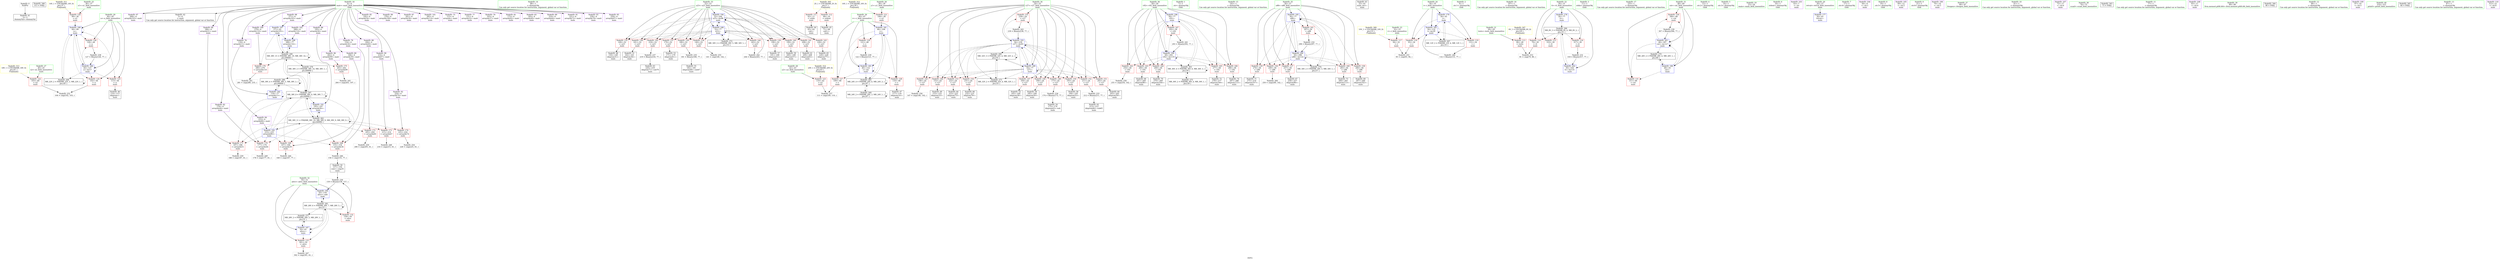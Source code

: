 digraph "SVFG" {
	label="SVFG";

	Node0x558ae27a6800 [shape=record,color=grey,label="{NodeID: 0\nNullPtr}"];
	Node0x558ae27a6800 -> Node0x558ae27ac140[style=solid];
	Node0x558ae2805700 [shape=record,color=black,label="{NodeID: 346\n313 = PHI()\n}"];
	Node0x558ae27d6230 [shape=record,color=blue,label="{NodeID: 180\n44\<--99\nu\<--\nmain\n}"];
	Node0x558ae27d6230 -> Node0x558ae27d34b0[style=dashed];
	Node0x558ae27d6230 -> Node0x558ae27d3580[style=dashed];
	Node0x558ae27d6230 -> Node0x558ae27d3650[style=dashed];
	Node0x558ae27d6230 -> Node0x558ae27d6230[style=dashed];
	Node0x558ae27d6230 -> Node0x558ae27d6570[style=dashed];
	Node0x558ae27d6230 -> Node0x558ae27e7a70[style=dashed];
	Node0x558ae27cd9a0 [shape=record,color=purple,label="{NodeID: 97\n268\<--4\narrayidx103\<--matr\nmain\n}"];
	Node0x558ae27a69a0 [shape=record,color=green,label="{NodeID: 14\n88\<--1\n\<--dummyObj\nCan only get source location for instruction, argument, global var or function.}"];
	Node0x558ae27d0f70 [shape=record,color=blue,label="{NodeID: 194\n52\<--244\nu23\<--inc86\nmain\n}"];
	Node0x558ae27d0f70 -> Node0x558ae27d3cd0[style=dashed];
	Node0x558ae27d0f70 -> Node0x558ae27d3da0[style=dashed];
	Node0x558ae27d0f70 -> Node0x558ae27d3e70[style=dashed];
	Node0x558ae27d0f70 -> Node0x558ae27d3f40[style=dashed];
	Node0x558ae27d0f70 -> Node0x558ae27d4010[style=dashed];
	Node0x558ae27d0f70 -> Node0x558ae27d40e0[style=dashed];
	Node0x558ae27d0f70 -> Node0x558ae27d41b0[style=dashed];
	Node0x558ae27d0f70 -> Node0x558ae27d4280[style=dashed];
	Node0x558ae27d0f70 -> Node0x558ae27d4350[style=dashed];
	Node0x558ae27d0f70 -> Node0x558ae27d4420[style=dashed];
	Node0x558ae27d0f70 -> Node0x558ae27d44f0[style=dashed];
	Node0x558ae27d0f70 -> Node0x558ae27d68b0[style=dashed];
	Node0x558ae27d0f70 -> Node0x558ae27d0f70[style=dashed];
	Node0x558ae27d0f70 -> Node0x558ae27e8e70[style=dashed];
	Node0x558ae27ce500 [shape=record,color=red,label="{NodeID: 111\n62\<--11\n\<--stdin\nmain\n}"];
	Node0x558ae27ce500 -> Node0x558ae27ac410[style=solid];
	Node0x558ae27ab190 [shape=record,color=green,label="{NodeID: 28\n42\<--43\ny2\<--y2_field_insensitive\nmain\n}"];
	Node0x558ae27ab190 -> Node0x558ae27d33e0[style=solid];
	Node0x558ae27d3580 [shape=record,color=red,label="{NodeID: 125\n113\<--44\n\<--u\nmain\n}"];
	Node0x558ae27d3580 -> Node0x558ae27ac5b0[style=solid];
	Node0x558ae27ac240 [shape=record,color=black,label="{NodeID: 42\n5\<--4\n\<--matr\nCan only get source location for instruction, argument, global var or function.}"];
	Node0x558ae27f3770 [shape=record,color=yellow,style=double,label="{NodeID: 305\n2V_1 = ENCHI(MR_2V_0)\npts\{1 \}\nFun[main]}"];
	Node0x558ae27f3770 -> Node0x558ae27ce500[style=dashed];
	Node0x558ae27f3770 -> Node0x558ae27ce5d0[style=dashed];
	Node0x558ae27d40e0 [shape=record,color=red,label="{NodeID: 139\n190\<--52\n\<--u23\nmain\n}"];
	Node0x558ae27d40e0 -> Node0x558ae27cee20[style=solid];
	Node0x558ae27ced50 [shape=record,color=black,label="{NodeID: 56\n185\<--184\nidxprom50\<--\nmain\n}"];
	Node0x558ae27da2d0 [shape=record,color=grey,label="{NodeID: 236\n159 = Binary(158, 157, )\n}"];
	Node0x558ae27da2d0 -> Node0x558ae27d6a50[style=solid];
	Node0x558ae27d4c40 [shape=record,color=red,label="{NodeID: 153\n222\<--54\n\<--v27\nmain\n}"];
	Node0x558ae27d4c40 -> Node0x558ae27cf3d0[style=solid];
	Node0x558ae27cf8b0 [shape=record,color=black,label="{NodeID: 70\n270\<--269\nidxprom104\<--\nmain\n}"];
	Node0x558ae27d2ba0 [shape=record,color=grey,label="{NodeID: 250\n206 = cmp(205, 61, )\n}"];
	Node0x558ae27d57a0 [shape=record,color=red,label="{NodeID: 167\n292\<--58\n\<--v92\nmain\n}"];
	Node0x558ae27d57a0 -> Node0x558ae27d1e20[style=solid];
	Node0x558ae27d0410 [shape=record,color=purple,label="{NodeID: 84\n186\<--4\narrayidx51\<--matr\nmain\n}"];
	Node0x558ae27d0410 -> Node0x558ae27d5ae0[style=solid];
	Node0x558ae27c8ff0 [shape=record,color=green,label="{NodeID: 1\n7\<--1\n.str\<--dummyObj\nGlob }"];
	Node0x558ae27d6300 [shape=record,color=blue,label="{NodeID: 181\n46\<--106\nv\<--\nmain\n}"];
	Node0x558ae27d6300 -> Node0x558ae27d3720[style=dashed];
	Node0x558ae27d6300 -> Node0x558ae27d37f0[style=dashed];
	Node0x558ae27d6300 -> Node0x558ae27d38c0[style=dashed];
	Node0x558ae27d6300 -> Node0x558ae27d64a0[style=dashed];
	Node0x558ae27d6300 -> Node0x558ae27ed370[style=dashed];
	Node0x558ae27cda70 [shape=record,color=purple,label="{NodeID: 98\n271\<--4\narrayidx105\<--matr\nmain\n}"];
	Node0x558ae27cda70 -> Node0x558ae27d11e0[style=solid];
	Node0x558ae27a6a70 [shape=record,color=green,label="{NodeID: 15\n142\<--1\n\<--dummyObj\nCan only get source location for instruction, argument, global var or function.}"];
	Node0x558ae27d1040 [shape=record,color=blue,label="{NodeID: 195\n56\<--77\nu88\<--\nmain\n}"];
	Node0x558ae27d1040 -> Node0x558ae27d4eb0[style=dashed];
	Node0x558ae27d1040 -> Node0x558ae27d4f80[style=dashed];
	Node0x558ae27d1040 -> Node0x558ae27d5050[style=dashed];
	Node0x558ae27d1040 -> Node0x558ae27d5120[style=dashed];
	Node0x558ae27d1040 -> Node0x558ae27d51f0[style=dashed];
	Node0x558ae27d1040 -> Node0x558ae27d52c0[style=dashed];
	Node0x558ae27d1040 -> Node0x558ae27d1040[style=dashed];
	Node0x558ae27d1040 -> Node0x558ae27d1450[style=dashed];
	Node0x558ae27d1040 -> Node0x558ae27e9870[style=dashed];
	Node0x558ae27ce5d0 [shape=record,color=red,label="{NodeID: 112\n68\<--16\n\<--stdout\nmain\n}"];
	Node0x558ae27ce5d0 -> Node0x558ae27ac4e0[style=solid];
	Node0x558ae27ab260 [shape=record,color=green,label="{NodeID: 29\n44\<--45\nu\<--u_field_insensitive\nmain\n}"];
	Node0x558ae27ab260 -> Node0x558ae27d34b0[style=solid];
	Node0x558ae27ab260 -> Node0x558ae27d3580[style=solid];
	Node0x558ae27ab260 -> Node0x558ae27d3650[style=solid];
	Node0x558ae27ab260 -> Node0x558ae27d6230[style=solid];
	Node0x558ae27ab260 -> Node0x558ae27d6570[style=solid];
	Node0x558ae27d3650 [shape=record,color=red,label="{NodeID: 126\n126\<--44\n\<--u\nmain\n}"];
	Node0x558ae27d3650 -> Node0x558ae27da5d0[style=solid];
	Node0x558ae27ac340 [shape=record,color=black,label="{NodeID: 43\n25\<--61\nmain_ret\<--\nmain\n}"];
	Node0x558ae27d41b0 [shape=record,color=red,label="{NodeID: 140\n199\<--52\n\<--u23\nmain\n}"];
	Node0x558ae27d41b0 -> Node0x558ae27cefc0[style=solid];
	Node0x558ae27cee20 [shape=record,color=black,label="{NodeID: 57\n191\<--190\nidxprom53\<--\nmain\n}"];
	Node0x558ae27da450 [shape=record,color=grey,label="{NodeID: 237\n219 = Binary(218, 77, )\n}"];
	Node0x558ae27da450 -> Node0x558ae27cf300[style=solid];
	Node0x558ae27d4d10 [shape=record,color=red,label="{NodeID: 154\n231\<--54\n\<--v27\nmain\n}"];
	Node0x558ae27d4d10 -> Node0x558ae27cf570[style=solid];
	Node0x558ae27cf980 [shape=record,color=black,label="{NodeID: 71\n275\<--274\nidxprom107\<--\nmain\n}"];
	Node0x558ae27d2d20 [shape=record,color=grey,label="{NodeID: 251\n95 = cmp(93, 94, )\n}"];
	Node0x558ae27d5870 [shape=record,color=red,label="{NodeID: 168\n155\<--154\n\<--arrayidx34\nmain\n}"];
	Node0x558ae27d5870 -> Node0x558ae27d25a0[style=solid];
	Node0x558ae27d04e0 [shape=record,color=purple,label="{NodeID: 85\n192\<--4\narrayidx54\<--matr\nmain\n}"];
	Node0x558ae27a9740 [shape=record,color=green,label="{NodeID: 2\n9\<--1\n.str.1\<--dummyObj\nGlob }"];
	Node0x558ae27d63d0 [shape=record,color=blue,label="{NodeID: 182\n118\<--77\narrayidx15\<--\nmain\n}"];
	Node0x558ae27d63d0 -> Node0x558ae27d63d0[style=dashed];
	Node0x558ae27d63d0 -> Node0x558ae27ed870[style=dashed];
	Node0x558ae27cdb40 [shape=record,color=purple,label="{NodeID: 99\n276\<--4\narrayidx108\<--matr\nmain\n}"];
	Node0x558ae27a6b40 [shape=record,color=green,label="{NodeID: 16\n197\<--1\n\<--dummyObj\nCan only get source location for instruction, argument, global var or function.}"];
	Node0x558ae27d1110 [shape=record,color=blue,label="{NodeID: 196\n58\<--77\nv92\<--\nmain\n}"];
	Node0x558ae27d1110 -> Node0x558ae27d5390[style=dashed];
	Node0x558ae27d1110 -> Node0x558ae27d5460[style=dashed];
	Node0x558ae27d1110 -> Node0x558ae27d5530[style=dashed];
	Node0x558ae27d1110 -> Node0x558ae27d5600[style=dashed];
	Node0x558ae27d1110 -> Node0x558ae27d56d0[style=dashed];
	Node0x558ae27d1110 -> Node0x558ae27d57a0[style=dashed];
	Node0x558ae27d1110 -> Node0x558ae27d1380[style=dashed];
	Node0x558ae27d1110 -> Node0x558ae27f2d70[style=dashed];
	Node0x558ae27ce6a0 [shape=record,color=red,label="{NodeID: 113\n80\<--28\n\<--tests\nmain\n}"];
	Node0x558ae27ce6a0 -> Node0x558ae27dcc60[style=solid];
	Node0x558ae27ab330 [shape=record,color=green,label="{NodeID: 30\n46\<--47\nv\<--v_field_insensitive\nmain\n}"];
	Node0x558ae27ab330 -> Node0x558ae27d3720[style=solid];
	Node0x558ae27ab330 -> Node0x558ae27d37f0[style=solid];
	Node0x558ae27ab330 -> Node0x558ae27d38c0[style=solid];
	Node0x558ae27ab330 -> Node0x558ae27d6300[style=solid];
	Node0x558ae27ab330 -> Node0x558ae27d64a0[style=solid];
	Node0x558ae27d3720 [shape=record,color=red,label="{NodeID: 127\n109\<--46\n\<--v\nmain\n}"];
	Node0x558ae27d3720 -> Node0x558ae27dd260[style=solid];
	Node0x558ae27ac410 [shape=record,color=black,label="{NodeID: 44\n65\<--62\ncall\<--\nmain\n}"];
	Node0x558ae27f4370 [shape=record,color=yellow,style=double,label="{NodeID: 307\n6V_1 = ENCHI(MR_6V_0)\npts\{29 \}\nFun[main]}"];
	Node0x558ae27f4370 -> Node0x558ae27ce6a0[style=dashed];
	Node0x558ae27d4280 [shape=record,color=red,label="{NodeID: 141\n208\<--52\n\<--u23\nmain\n}"];
	Node0x558ae27d4280 -> Node0x558ae27cf160[style=solid];
	Node0x558ae27ceef0 [shape=record,color=black,label="{NodeID: 58\n194\<--193\nidxprom55\<--\nmain\n}"];
	Node0x558ae27da5d0 [shape=record,color=grey,label="{NodeID: 238\n127 = Binary(126, 77, )\n}"];
	Node0x558ae27da5d0 -> Node0x558ae27d6570[style=solid];
	Node0x558ae27d4de0 [shape=record,color=red,label="{NodeID: 155\n238\<--54\n\<--v27\nmain\n}"];
	Node0x558ae27d4de0 -> Node0x558ae27d2120[style=solid];
	Node0x558ae27cfa50 [shape=record,color=black,label="{NodeID: 72\n278\<--277\nidxprom109\<--\nmain\n}"];
	Node0x558ae27dcae0 [shape=record,color=grey,label="{NodeID: 252\n104 = cmp(102, 103, )\n}"];
	Node0x558ae27d5940 [shape=record,color=red,label="{NodeID: 169\n167\<--166\n\<--arrayidx39\nmain\n}"];
	Node0x558ae27d5940 -> Node0x558ae27d22a0[style=solid];
	Node0x558ae27d05b0 [shape=record,color=purple,label="{NodeID: 86\n195\<--4\narrayidx56\<--matr\nmain\n}"];
	Node0x558ae27d05b0 -> Node0x558ae27d6b20[style=solid];
	Node0x558ae27cd590 [shape=record,color=green,label="{NodeID: 3\n11\<--1\nstdin\<--dummyObj\nGlob }"];
	Node0x558ae27e7070 [shape=record,color=black,label="{NodeID: 266\nMR_8V_3 = PHI(MR_8V_4, MR_8V_2, )\npts\{31 \}\n}"];
	Node0x558ae27e7070 -> Node0x558ae27ce770[style=dashed];
	Node0x558ae27e7070 -> Node0x558ae27ce840[style=dashed];
	Node0x558ae27e7070 -> Node0x558ae27d2e30[style=dashed];
	Node0x558ae27e7070 -> Node0x558ae27d15f0[style=dashed];
	Node0x558ae27d64a0 [shape=record,color=blue,label="{NodeID: 183\n46\<--122\nv\<--inc\nmain\n}"];
	Node0x558ae27d64a0 -> Node0x558ae27d3720[style=dashed];
	Node0x558ae27d64a0 -> Node0x558ae27d37f0[style=dashed];
	Node0x558ae27d64a0 -> Node0x558ae27d38c0[style=dashed];
	Node0x558ae27d64a0 -> Node0x558ae27d64a0[style=dashed];
	Node0x558ae27d64a0 -> Node0x558ae27ed370[style=dashed];
	Node0x558ae27cdc10 [shape=record,color=purple,label="{NodeID: 100\n279\<--4\narrayidx110\<--matr\nmain\n}"];
	Node0x558ae27cdc10 -> Node0x558ae27d5ef0[style=solid];
	Node0x558ae27a6c40 [shape=record,color=green,label="{NodeID: 17\n235\<--1\n\<--dummyObj\nCan only get source location for instruction, argument, global var or function.}"];
	Node0x558ae27d11e0 [shape=record,color=blue,label="{NodeID: 197\n271\<--61\narrayidx105\<--\nmain\n}"];
	Node0x558ae27d11e0 -> Node0x558ae27d5ef0[style=dashed];
	Node0x558ae27d11e0 -> Node0x558ae27d12b0[style=dashed];
	Node0x558ae27d11e0 -> Node0x558ae27f1970[style=dashed];
	Node0x558ae27ce770 [shape=record,color=red,label="{NodeID: 114\n79\<--30\n\<--tt\nmain\n}"];
	Node0x558ae27ce770 -> Node0x558ae27dcc60[style=solid];
	Node0x558ae27ab400 [shape=record,color=green,label="{NodeID: 31\n48\<--49\ncnt\<--cnt_field_insensitive\nmain\n}"];
	Node0x558ae27ab400 -> Node0x558ae27d3990[style=solid];
	Node0x558ae27ab400 -> Node0x558ae27d3a60[style=solid];
	Node0x558ae27ab400 -> Node0x558ae27d6710[style=solid];
	Node0x558ae27ab400 -> Node0x558ae27d1520[style=solid];
	Node0x558ae27d37f0 [shape=record,color=red,label="{NodeID: 128\n116\<--46\n\<--v\nmain\n}"];
	Node0x558ae27d37f0 -> Node0x558ae27ac680[style=solid];
	Node0x558ae27ac4e0 [shape=record,color=black,label="{NodeID: 45\n71\<--68\ncall1\<--\nmain\n}"];
	Node0x558ae27d4350 [shape=record,color=red,label="{NodeID: 142\n218\<--52\n\<--u23\nmain\n}"];
	Node0x558ae27d4350 -> Node0x558ae27da450[style=solid];
	Node0x558ae27cefc0 [shape=record,color=black,label="{NodeID: 59\n200\<--199\nidxprom57\<--\nmain\n}"];
	Node0x558ae27da750 [shape=record,color=grey,label="{NodeID: 239\n122 = Binary(121, 77, )\n}"];
	Node0x558ae27da750 -> Node0x558ae27d64a0[style=solid];
	Node0x558ae27d4eb0 [shape=record,color=red,label="{NodeID: 156\n249\<--56\n\<--u88\nmain\n}"];
	Node0x558ae27d4eb0 -> Node0x558ae27dd6e0[style=solid];
	Node0x558ae27cfb20 [shape=record,color=black,label="{NodeID: 73\n284\<--283\nidxprom113\<--\nmain\n}"];
	Node0x558ae27dcc60 [shape=record,color=grey,label="{NodeID: 253\n81 = cmp(79, 80, )\n}"];
	Node0x558ae27d5a10 [shape=record,color=red,label="{NodeID: 170\n177\<--176\n\<--arrayidx44\nmain\n}"];
	Node0x558ae27d5a10 -> Node0x558ae27d2a20[style=solid];
	Node0x558ae27d0680 [shape=record,color=purple,label="{NodeID: 87\n201\<--4\narrayidx58\<--matr\nmain\n}"];
	Node0x558ae27cd620 [shape=record,color=green,label="{NodeID: 4\n12\<--1\n.str.2\<--dummyObj\nGlob }"];
	Node0x558ae27e7570 [shape=record,color=black,label="{NodeID: 267\nMR_12V_2 = PHI(MR_12V_4, MR_12V_1, )\npts\{35 \}\n}"];
	Node0x558ae27e7570 -> Node0x558ae27d6160[style=dashed];
	Node0x558ae27d6570 [shape=record,color=blue,label="{NodeID: 184\n44\<--127\nu\<--inc17\nmain\n}"];
	Node0x558ae27d6570 -> Node0x558ae27d34b0[style=dashed];
	Node0x558ae27d6570 -> Node0x558ae27d3580[style=dashed];
	Node0x558ae27d6570 -> Node0x558ae27d3650[style=dashed];
	Node0x558ae27d6570 -> Node0x558ae27d6230[style=dashed];
	Node0x558ae27d6570 -> Node0x558ae27d6570[style=dashed];
	Node0x558ae27d6570 -> Node0x558ae27e7a70[style=dashed];
	Node0x558ae27cdce0 [shape=record,color=purple,label="{NodeID: 101\n285\<--4\narrayidx114\<--matr\nmain\n}"];
	Node0x558ae27a6d40 [shape=record,color=green,label="{NodeID: 18\n4\<--6\nmatr\<--matr_field_insensitive\nGlob }"];
	Node0x558ae27a6d40 -> Node0x558ae27ac240[style=solid];
	Node0x558ae27a6d40 -> Node0x558ae27cfcc0[style=solid];
	Node0x558ae27a6d40 -> Node0x558ae27cfd90[style=solid];
	Node0x558ae27a6d40 -> Node0x558ae27cfe60[style=solid];
	Node0x558ae27a6d40 -> Node0x558ae27cff30[style=solid];
	Node0x558ae27a6d40 -> Node0x558ae27d0000[style=solid];
	Node0x558ae27a6d40 -> Node0x558ae27d00d0[style=solid];
	Node0x558ae27a6d40 -> Node0x558ae27d01a0[style=solid];
	Node0x558ae27a6d40 -> Node0x558ae27d0270[style=solid];
	Node0x558ae27a6d40 -> Node0x558ae27d0340[style=solid];
	Node0x558ae27a6d40 -> Node0x558ae27d0410[style=solid];
	Node0x558ae27a6d40 -> Node0x558ae27d04e0[style=solid];
	Node0x558ae27a6d40 -> Node0x558ae27d05b0[style=solid];
	Node0x558ae27a6d40 -> Node0x558ae27d0680[style=solid];
	Node0x558ae27a6d40 -> Node0x558ae27d0750[style=solid];
	Node0x558ae27a6d40 -> Node0x558ae27d0820[style=solid];
	Node0x558ae27a6d40 -> Node0x558ae27d08f0[style=solid];
	Node0x558ae27a6d40 -> Node0x558ae27d09c0[style=solid];
	Node0x558ae27a6d40 -> Node0x558ae27d0a90[style=solid];
	Node0x558ae27a6d40 -> Node0x558ae27d0b60[style=solid];
	Node0x558ae27a6d40 -> Node0x558ae27d0c30[style=solid];
	Node0x558ae27a6d40 -> Node0x558ae27d0d00[style=solid];
	Node0x558ae27a6d40 -> Node0x558ae27cd8d0[style=solid];
	Node0x558ae27a6d40 -> Node0x558ae27cd9a0[style=solid];
	Node0x558ae27a6d40 -> Node0x558ae27cda70[style=solid];
	Node0x558ae27a6d40 -> Node0x558ae27cdb40[style=solid];
	Node0x558ae27a6d40 -> Node0x558ae27cdc10[style=solid];
	Node0x558ae27a6d40 -> Node0x558ae27cdce0[style=solid];
	Node0x558ae27a6d40 -> Node0x558ae27cddb0[style=solid];
	Node0x558ae27ebb70 [shape=record,color=black,label="{NodeID: 281\nMR_28V_6 = PHI(MR_28V_7, MR_28V_5, )\npts\{51 \}\n}"];
	Node0x558ae27ebb70 -> Node0x558ae27d3b30[style=dashed];
	Node0x558ae27ebb70 -> Node0x558ae27d3c00[style=dashed];
	Node0x558ae27ebb70 -> Node0x558ae27d67e0[style=dashed];
	Node0x558ae27ebb70 -> Node0x558ae27d6a50[style=dashed];
	Node0x558ae27ebb70 -> Node0x558ae27e8970[style=dashed];
	Node0x558ae27ebb70 -> Node0x558ae27ebb70[style=dashed];
	Node0x558ae27d12b0 [shape=record,color=blue,label="{NodeID: 198\n288\<--77\narrayidx116\<--\nmain\n}"];
	Node0x558ae27d12b0 -> Node0x558ae27f1970[style=dashed];
	Node0x558ae27ce840 [shape=record,color=red,label="{NodeID: 115\n310\<--30\n\<--tt\nmain\n}"];
	Node0x558ae27ab4d0 [shape=record,color=green,label="{NodeID: 32\n50\<--51\nalive\<--alive_field_insensitive\nmain\n}"];
	Node0x558ae27ab4d0 -> Node0x558ae27d3b30[style=solid];
	Node0x558ae27ab4d0 -> Node0x558ae27d3c00[style=solid];
	Node0x558ae27ab4d0 -> Node0x558ae27d67e0[style=solid];
	Node0x558ae27ab4d0 -> Node0x558ae27d6a50[style=solid];
	Node0x558ae27d38c0 [shape=record,color=red,label="{NodeID: 129\n121\<--46\n\<--v\nmain\n}"];
	Node0x558ae27d38c0 -> Node0x558ae27da750[style=solid];
	Node0x558ae27ac5b0 [shape=record,color=black,label="{NodeID: 46\n114\<--113\nidxprom\<--\nmain\n}"];
	Node0x558ae27f4530 [shape=record,color=yellow,style=double,label="{NodeID: 309\n10V_1 = ENCHI(MR_10V_0)\npts\{33 \}\nFun[main]}"];
	Node0x558ae27f4530 -> Node0x558ae27d2f00[style=dashed];
	Node0x558ae27d4420 [shape=record,color=red,label="{NodeID: 143\n228\<--52\n\<--u23\nmain\n}"];
	Node0x558ae27d4420 -> Node0x558ae27cf4a0[style=solid];
	Node0x558ae27cf090 [shape=record,color=black,label="{NodeID: 60\n203\<--202\nidxprom59\<--\nmain\n}"];
	Node0x558ae27da8d0 [shape=record,color=grey,label="{NodeID: 240\n132 = Binary(131, 77, )\n}"];
	Node0x558ae27da8d0 -> Node0x558ae27d6640[style=solid];
	Node0x558ae27d4f80 [shape=record,color=red,label="{NodeID: 157\n257\<--56\n\<--u88\nmain\n}"];
	Node0x558ae27d4f80 -> Node0x558ae27cf640[style=solid];
	Node0x558ae27cfbf0 [shape=record,color=black,label="{NodeID: 74\n287\<--286\nidxprom115\<--\nmain\n}"];
	Node0x558ae27dcde0 [shape=record,color=grey,label="{NodeID: 254\n226 = cmp(225, 61, )\n}"];
	Node0x558ae27d5ae0 [shape=record,color=red,label="{NodeID: 171\n187\<--186\n\<--arrayidx51\nmain\n}"];
	Node0x558ae27d5ae0 -> Node0x558ae27dd560[style=solid];
	Node0x558ae27d0750 [shape=record,color=purple,label="{NodeID: 88\n204\<--4\narrayidx60\<--matr\nmain\n}"];
	Node0x558ae27d0750 -> Node0x558ae27d5bb0[style=solid];
	Node0x558ae27aa5f0 [shape=record,color=green,label="{NodeID: 5\n14\<--1\n.str.3\<--dummyObj\nGlob }"];
	Node0x558ae27e7a70 [shape=record,color=black,label="{NodeID: 268\nMR_22V_2 = PHI(MR_22V_3, MR_22V_1, )\npts\{45 \}\n}"];
	Node0x558ae27e7a70 -> Node0x558ae27d6230[style=dashed];
	Node0x558ae27e7a70 -> Node0x558ae27e7a70[style=dashed];
	Node0x558ae27d6640 [shape=record,color=blue,label="{NodeID: 185\n34\<--132\ni\<--inc20\nmain\n}"];
	Node0x558ae27d6640 -> Node0x558ae27d2fd0[style=dashed];
	Node0x558ae27d6640 -> Node0x558ae27d30a0[style=dashed];
	Node0x558ae27d6640 -> Node0x558ae27d6640[style=dashed];
	Node0x558ae27d6640 -> Node0x558ae27e7570[style=dashed];
	Node0x558ae27cddb0 [shape=record,color=purple,label="{NodeID: 102\n288\<--4\narrayidx116\<--matr\nmain\n}"];
	Node0x558ae27cddb0 -> Node0x558ae27d12b0[style=solid];
	Node0x558ae27a6e40 [shape=record,color=green,label="{NodeID: 19\n23\<--24\nmain\<--main_field_insensitive\n}"];
	Node0x558ae27d1380 [shape=record,color=blue,label="{NodeID: 199\n58\<--293\nv92\<--inc119\nmain\n}"];
	Node0x558ae27d1380 -> Node0x558ae27d5390[style=dashed];
	Node0x558ae27d1380 -> Node0x558ae27d5460[style=dashed];
	Node0x558ae27d1380 -> Node0x558ae27d5530[style=dashed];
	Node0x558ae27d1380 -> Node0x558ae27d5600[style=dashed];
	Node0x558ae27d1380 -> Node0x558ae27d56d0[style=dashed];
	Node0x558ae27d1380 -> Node0x558ae27d57a0[style=dashed];
	Node0x558ae27d1380 -> Node0x558ae27d1380[style=dashed];
	Node0x558ae27d1380 -> Node0x558ae27f2d70[style=dashed];
	Node0x558ae27d2e30 [shape=record,color=red,label="{NodeID: 116\n317\<--30\n\<--tt\nmain\n}"];
	Node0x558ae27d2e30 -> Node0x558ae27d9b50[style=solid];
	Node0x558ae27ab5a0 [shape=record,color=green,label="{NodeID: 33\n52\<--53\nu23\<--u23_field_insensitive\nmain\n}"];
	Node0x558ae27ab5a0 -> Node0x558ae27d3cd0[style=solid];
	Node0x558ae27ab5a0 -> Node0x558ae27d3da0[style=solid];
	Node0x558ae27ab5a0 -> Node0x558ae27d3e70[style=solid];
	Node0x558ae27ab5a0 -> Node0x558ae27d3f40[style=solid];
	Node0x558ae27ab5a0 -> Node0x558ae27d4010[style=solid];
	Node0x558ae27ab5a0 -> Node0x558ae27d40e0[style=solid];
	Node0x558ae27ab5a0 -> Node0x558ae27d41b0[style=solid];
	Node0x558ae27ab5a0 -> Node0x558ae27d4280[style=solid];
	Node0x558ae27ab5a0 -> Node0x558ae27d4350[style=solid];
	Node0x558ae27ab5a0 -> Node0x558ae27d4420[style=solid];
	Node0x558ae27ab5a0 -> Node0x558ae27d44f0[style=solid];
	Node0x558ae27ab5a0 -> Node0x558ae27d68b0[style=solid];
	Node0x558ae27ab5a0 -> Node0x558ae27d0f70[style=solid];
	Node0x558ae27d3990 [shape=record,color=red,label="{NodeID: 130\n306\<--48\n\<--cnt\nmain\n}"];
	Node0x558ae27d3990 -> Node0x558ae27d99d0[style=solid];
	Node0x558ae27ac680 [shape=record,color=black,label="{NodeID: 47\n117\<--116\nidxprom14\<--\nmain\n}"];
	Node0x558ae27d44f0 [shape=record,color=red,label="{NodeID: 144\n243\<--52\n\<--u23\nmain\n}"];
	Node0x558ae27d44f0 -> Node0x558ae27d1fa0[style=solid];
	Node0x558ae27cf160 [shape=record,color=black,label="{NodeID: 61\n209\<--208\nidxprom63\<--\nmain\n}"];
	Node0x558ae27d1e20 [shape=record,color=grey,label="{NodeID: 241\n293 = Binary(292, 77, )\n}"];
	Node0x558ae27d1e20 -> Node0x558ae27d1380[style=solid];
	Node0x558ae27d5050 [shape=record,color=red,label="{NodeID: 158\n266\<--56\n\<--u88\nmain\n}"];
	Node0x558ae27d5050 -> Node0x558ae27cf7e0[style=solid];
	Node0x558ae27cfcc0 [shape=record,color=purple,label="{NodeID: 75\n115\<--4\narrayidx\<--matr\nmain\n}"];
	Node0x558ae27dcf60 [shape=record,color=grey,label="{NodeID: 255\n141 = cmp(140, 142, )\n}"];
	Node0x558ae27d5bb0 [shape=record,color=red,label="{NodeID: 172\n205\<--204\n\<--arrayidx60\nmain\n}"];
	Node0x558ae27d5bb0 -> Node0x558ae27d2ba0[style=solid];
	Node0x558ae27d0820 [shape=record,color=purple,label="{NodeID: 89\n210\<--4\narrayidx64\<--matr\nmain\n}"];
	Node0x558ae27aa680 [shape=record,color=green,label="{NodeID: 6\n16\<--1\nstdout\<--dummyObj\nGlob }"];
	Node0x558ae27e7f70 [shape=record,color=black,label="{NodeID: 269\nMR_24V_2 = PHI(MR_24V_3, MR_24V_1, )\npts\{47 \}\n}"];
	Node0x558ae27e7f70 -> Node0x558ae27e7f70[style=dashed];
	Node0x558ae27e7f70 -> Node0x558ae27ed370[style=dashed];
	Node0x558ae27d6710 [shape=record,color=blue,label="{NodeID: 186\n48\<--61\ncnt\<--\nmain\n}"];
	Node0x558ae27d6710 -> Node0x558ae27d3990[style=dashed];
	Node0x558ae27d6710 -> Node0x558ae27d3a60[style=dashed];
	Node0x558ae27d6710 -> Node0x558ae27d1520[style=dashed];
	Node0x558ae27d6710 -> Node0x558ae27e8470[style=dashed];
	Node0x558ae27cde80 [shape=record,color=purple,label="{NodeID: 103\n63\<--7\n\<--.str\nmain\n}"];
	Node0x558ae27a6f40 [shape=record,color=green,label="{NodeID: 20\n26\<--27\nretval\<--retval_field_insensitive\nmain\n}"];
	Node0x558ae27a6f40 -> Node0x558ae27d5fc0[style=solid];
	Node0x558ae27d1450 [shape=record,color=blue,label="{NodeID: 200\n56\<--298\nu88\<--inc122\nmain\n}"];
	Node0x558ae27d1450 -> Node0x558ae27d4eb0[style=dashed];
	Node0x558ae27d1450 -> Node0x558ae27d4f80[style=dashed];
	Node0x558ae27d1450 -> Node0x558ae27d5050[style=dashed];
	Node0x558ae27d1450 -> Node0x558ae27d5120[style=dashed];
	Node0x558ae27d1450 -> Node0x558ae27d51f0[style=dashed];
	Node0x558ae27d1450 -> Node0x558ae27d52c0[style=dashed];
	Node0x558ae27d1450 -> Node0x558ae27d1040[style=dashed];
	Node0x558ae27d1450 -> Node0x558ae27d1450[style=dashed];
	Node0x558ae27d1450 -> Node0x558ae27e9870[style=dashed];
	Node0x558ae27d2f00 [shape=record,color=red,label="{NodeID: 117\n94\<--32\n\<--r\nmain\n}"];
	Node0x558ae27d2f00 -> Node0x558ae27d2d20[style=solid];
	Node0x558ae27ab670 [shape=record,color=green,label="{NodeID: 34\n54\<--55\nv27\<--v27_field_insensitive\nmain\n}"];
	Node0x558ae27ab670 -> Node0x558ae27d45c0[style=solid];
	Node0x558ae27ab670 -> Node0x558ae27d4690[style=solid];
	Node0x558ae27ab670 -> Node0x558ae27d4760[style=solid];
	Node0x558ae27ab670 -> Node0x558ae27d4830[style=solid];
	Node0x558ae27ab670 -> Node0x558ae27d4900[style=solid];
	Node0x558ae27ab670 -> Node0x558ae27d49d0[style=solid];
	Node0x558ae27ab670 -> Node0x558ae27d4aa0[style=solid];
	Node0x558ae27ab670 -> Node0x558ae27d4b70[style=solid];
	Node0x558ae27ab670 -> Node0x558ae27d4c40[style=solid];
	Node0x558ae27ab670 -> Node0x558ae27d4d10[style=solid];
	Node0x558ae27ab670 -> Node0x558ae27d4de0[style=solid];
	Node0x558ae27ab670 -> Node0x558ae27d6980[style=solid];
	Node0x558ae27ab670 -> Node0x558ae27d0ea0[style=solid];
	Node0x558ae27f0f70 [shape=record,color=black,label="{NodeID: 297\nMR_38V_8 = PHI(MR_38V_9, MR_38V_7, )\npts\{60000 \}\n}"];
	Node0x558ae27f0f70 -> Node0x558ae27d5870[style=dashed];
	Node0x558ae27f0f70 -> Node0x558ae27d5940[style=dashed];
	Node0x558ae27f0f70 -> Node0x558ae27d5a10[style=dashed];
	Node0x558ae27f0f70 -> Node0x558ae27d5ae0[style=dashed];
	Node0x558ae27f0f70 -> Node0x558ae27d6b20[style=dashed];
	Node0x558ae27f0f70 -> Node0x558ae27e5c70[style=dashed];
	Node0x558ae27f0f70 -> Node0x558ae27ea270[style=dashed];
	Node0x558ae27f0f70 -> Node0x558ae27f0f70[style=dashed];
	Node0x558ae27f0f70 -> Node0x558ae27f1970[style=dashed];
	Node0x558ae27d3a60 [shape=record,color=red,label="{NodeID: 131\n311\<--48\n\<--cnt\nmain\n}"];
	Node0x558ae27ac750 [shape=record,color=black,label="{NodeID: 48\n150\<--149\nidxprom31\<--\nmain\n}"];
	Node0x558ae27f46f0 [shape=record,color=yellow,style=double,label="{NodeID: 311\n14V_1 = ENCHI(MR_14V_0)\npts\{37 \}\nFun[main]}"];
	Node0x558ae27f46f0 -> Node0x558ae27d3170[style=dashed];
	Node0x558ae27d45c0 [shape=record,color=red,label="{NodeID: 145\n146\<--54\n\<--v27\nmain\n}"];
	Node0x558ae27d45c0 -> Node0x558ae27dd0e0[style=solid];
	Node0x558ae27cf230 [shape=record,color=black,label="{NodeID: 62\n213\<--212\nidxprom66\<--sub65\nmain\n}"];
	Node0x558ae27d1fa0 [shape=record,color=grey,label="{NodeID: 242\n244 = Binary(243, 77, )\n}"];
	Node0x558ae27d1fa0 -> Node0x558ae27d0f70[style=solid];
	Node0x558ae27d5120 [shape=record,color=red,label="{NodeID: 159\n274\<--56\n\<--u88\nmain\n}"];
	Node0x558ae27d5120 -> Node0x558ae27cf980[style=solid];
	Node0x558ae27cfd90 [shape=record,color=purple,label="{NodeID: 76\n118\<--4\narrayidx15\<--matr\nmain\n}"];
	Node0x558ae27cfd90 -> Node0x558ae27d63d0[style=solid];
	Node0x558ae27dd0e0 [shape=record,color=grey,label="{NodeID: 256\n147 = cmp(146, 142, )\n}"];
	Node0x558ae27d5c80 [shape=record,color=red,label="{NodeID: 173\n215\<--214\n\<--arrayidx67\nmain\n}"];
	Node0x558ae27d5c80 -> Node0x558ae27d28a0[style=solid];
	Node0x558ae27d08f0 [shape=record,color=purple,label="{NodeID: 90\n214\<--4\narrayidx67\<--matr\nmain\n}"];
	Node0x558ae27d08f0 -> Node0x558ae27d5c80[style=solid];
	Node0x558ae27aa710 [shape=record,color=green,label="{NodeID: 7\n17\<--1\n.str.4\<--dummyObj\nGlob }"];
	Node0x558ae27e8470 [shape=record,color=black,label="{NodeID: 270\nMR_26V_2 = PHI(MR_26V_4, MR_26V_1, )\npts\{49 \}\n}"];
	Node0x558ae27e8470 -> Node0x558ae27d6710[style=dashed];
	Node0x558ae27d67e0 [shape=record,color=blue,label="{NodeID: 187\n50\<--61\nalive\<--\nmain\n}"];
	Node0x558ae27d67e0 -> Node0x558ae27d3c00[style=dashed];
	Node0x558ae27d67e0 -> Node0x558ae27d67e0[style=dashed];
	Node0x558ae27d67e0 -> Node0x558ae27e8970[style=dashed];
	Node0x558ae27d67e0 -> Node0x558ae27ebb70[style=dashed];
	Node0x558ae27cdf50 [shape=record,color=purple,label="{NodeID: 104\n64\<--9\n\<--.str.1\nmain\n}"];
	Node0x558ae27a7010 [shape=record,color=green,label="{NodeID: 21\n28\<--29\ntests\<--tests_field_insensitive\nmain\n}"];
	Node0x558ae27a7010 -> Node0x558ae27ce6a0[style=solid];
	Node0x558ae27d1520 [shape=record,color=blue,label="{NodeID: 201\n48\<--307\ncnt\<--inc127\nmain\n}"];
	Node0x558ae27d1520 -> Node0x558ae27d3990[style=dashed];
	Node0x558ae27d1520 -> Node0x558ae27d3a60[style=dashed];
	Node0x558ae27d1520 -> Node0x558ae27d1520[style=dashed];
	Node0x558ae27d1520 -> Node0x558ae27e8470[style=dashed];
	Node0x558ae27d2fd0 [shape=record,color=red,label="{NodeID: 118\n93\<--34\n\<--i\nmain\n}"];
	Node0x558ae27d2fd0 -> Node0x558ae27d2d20[style=solid];
	Node0x558ae27ab740 [shape=record,color=green,label="{NodeID: 35\n56\<--57\nu88\<--u88_field_insensitive\nmain\n}"];
	Node0x558ae27ab740 -> Node0x558ae27d4eb0[style=solid];
	Node0x558ae27ab740 -> Node0x558ae27d4f80[style=solid];
	Node0x558ae27ab740 -> Node0x558ae27d5050[style=solid];
	Node0x558ae27ab740 -> Node0x558ae27d5120[style=solid];
	Node0x558ae27ab740 -> Node0x558ae27d51f0[style=solid];
	Node0x558ae27ab740 -> Node0x558ae27d52c0[style=solid];
	Node0x558ae27ab740 -> Node0x558ae27d1040[style=solid];
	Node0x558ae27ab740 -> Node0x558ae27d1450[style=solid];
	Node0x558ae27d3b30 [shape=record,color=red,label="{NodeID: 132\n158\<--50\n\<--alive\nmain\n}"];
	Node0x558ae27d3b30 -> Node0x558ae27da2d0[style=solid];
	Node0x558ae27ac820 [shape=record,color=black,label="{NodeID: 49\n153\<--152\nidxprom33\<--\nmain\n}"];
	Node0x558ae27f47d0 [shape=record,color=yellow,style=double,label="{NodeID: 312\n16V_1 = ENCHI(MR_16V_0)\npts\{39 \}\nFun[main]}"];
	Node0x558ae27f47d0 -> Node0x558ae27d3240[style=dashed];
	Node0x558ae27d4690 [shape=record,color=red,label="{NodeID: 146\n152\<--54\n\<--v27\nmain\n}"];
	Node0x558ae27d4690 -> Node0x558ae27ac820[style=solid];
	Node0x558ae27cf300 [shape=record,color=black,label="{NodeID: 63\n220\<--219\nidxprom71\<--sub70\nmain\n}"];
	Node0x558ae27d2120 [shape=record,color=grey,label="{NodeID: 243\n239 = Binary(238, 77, )\n}"];
	Node0x558ae27d2120 -> Node0x558ae27d0ea0[style=solid];
	Node0x558ae27d51f0 [shape=record,color=red,label="{NodeID: 160\n283\<--56\n\<--u88\nmain\n}"];
	Node0x558ae27d51f0 -> Node0x558ae27cfb20[style=solid];
	Node0x558ae27cfe60 [shape=record,color=purple,label="{NodeID: 77\n151\<--4\narrayidx32\<--matr\nmain\n}"];
	Node0x558ae27dd260 [shape=record,color=grey,label="{NodeID: 257\n111 = cmp(109, 110, )\n}"];
	Node0x558ae27d5d50 [shape=record,color=red,label="{NodeID: 174\n225\<--224\n\<--arrayidx74\nmain\n}"];
	Node0x558ae27d5d50 -> Node0x558ae27dcde0[style=solid];
	Node0x558ae27d09c0 [shape=record,color=purple,label="{NodeID: 91\n221\<--4\narrayidx72\<--matr\nmain\n}"];
	Node0x558ae27a9c10 [shape=record,color=green,label="{NodeID: 8\n19\<--1\n.str.5\<--dummyObj\nGlob }"];
	Node0x558ae27e8970 [shape=record,color=black,label="{NodeID: 271\nMR_28V_2 = PHI(MR_28V_5, MR_28V_1, )\npts\{51 \}\n}"];
	Node0x558ae27e8970 -> Node0x558ae27d67e0[style=dashed];
	Node0x558ae27d68b0 [shape=record,color=blue,label="{NodeID: 188\n52\<--77\nu23\<--\nmain\n}"];
	Node0x558ae27d68b0 -> Node0x558ae27d3cd0[style=dashed];
	Node0x558ae27d68b0 -> Node0x558ae27d3da0[style=dashed];
	Node0x558ae27d68b0 -> Node0x558ae27d3e70[style=dashed];
	Node0x558ae27d68b0 -> Node0x558ae27d3f40[style=dashed];
	Node0x558ae27d68b0 -> Node0x558ae27d4010[style=dashed];
	Node0x558ae27d68b0 -> Node0x558ae27d40e0[style=dashed];
	Node0x558ae27d68b0 -> Node0x558ae27d41b0[style=dashed];
	Node0x558ae27d68b0 -> Node0x558ae27d4280[style=dashed];
	Node0x558ae27d68b0 -> Node0x558ae27d4350[style=dashed];
	Node0x558ae27d68b0 -> Node0x558ae27d4420[style=dashed];
	Node0x558ae27d68b0 -> Node0x558ae27d44f0[style=dashed];
	Node0x558ae27d68b0 -> Node0x558ae27d68b0[style=dashed];
	Node0x558ae27d68b0 -> Node0x558ae27d0f70[style=dashed];
	Node0x558ae27d68b0 -> Node0x558ae27e8e70[style=dashed];
	Node0x558ae27ce020 [shape=record,color=purple,label="{NodeID: 105\n69\<--12\n\<--.str.2\nmain\n}"];
	Node0x558ae27a70e0 [shape=record,color=green,label="{NodeID: 22\n30\<--31\ntt\<--tt_field_insensitive\nmain\n}"];
	Node0x558ae27a70e0 -> Node0x558ae27ce770[style=solid];
	Node0x558ae27a70e0 -> Node0x558ae27ce840[style=solid];
	Node0x558ae27a70e0 -> Node0x558ae27d2e30[style=solid];
	Node0x558ae27a70e0 -> Node0x558ae27d6090[style=solid];
	Node0x558ae27a70e0 -> Node0x558ae27d15f0[style=solid];
	Node0x558ae27ed370 [shape=record,color=black,label="{NodeID: 285\nMR_24V_4 = PHI(MR_24V_6, MR_24V_3, )\npts\{47 \}\n}"];
	Node0x558ae27ed370 -> Node0x558ae27d6300[style=dashed];
	Node0x558ae27ed370 -> Node0x558ae27e7f70[style=dashed];
	Node0x558ae27ed370 -> Node0x558ae27ed370[style=dashed];
	Node0x558ae27d15f0 [shape=record,color=blue,label="{NodeID: 202\n30\<--318\ntt\<--inc131\nmain\n}"];
	Node0x558ae27d15f0 -> Node0x558ae27e7070[style=dashed];
	Node0x558ae27d30a0 [shape=record,color=red,label="{NodeID: 119\n131\<--34\n\<--i\nmain\n}"];
	Node0x558ae27d30a0 -> Node0x558ae27da8d0[style=solid];
	Node0x558ae27abc70 [shape=record,color=green,label="{NodeID: 36\n58\<--59\nv92\<--v92_field_insensitive\nmain\n}"];
	Node0x558ae27abc70 -> Node0x558ae27d5390[style=solid];
	Node0x558ae27abc70 -> Node0x558ae27d5460[style=solid];
	Node0x558ae27abc70 -> Node0x558ae27d5530[style=solid];
	Node0x558ae27abc70 -> Node0x558ae27d5600[style=solid];
	Node0x558ae27abc70 -> Node0x558ae27d56d0[style=solid];
	Node0x558ae27abc70 -> Node0x558ae27d57a0[style=solid];
	Node0x558ae27abc70 -> Node0x558ae27d1110[style=solid];
	Node0x558ae27abc70 -> Node0x558ae27d1380[style=solid];
	Node0x558ae27f1970 [shape=record,color=black,label="{NodeID: 299\nMR_38V_15 = PHI(MR_38V_19, MR_38V_14, )\npts\{60000 \}\n}"];
	Node0x558ae27f1970 -> Node0x558ae27d5e20[style=dashed];
	Node0x558ae27f1970 -> Node0x558ae27d5ef0[style=dashed];
	Node0x558ae27f1970 -> Node0x558ae27d11e0[style=dashed];
	Node0x558ae27f1970 -> Node0x558ae27d12b0[style=dashed];
	Node0x558ae27f1970 -> Node0x558ae27ea270[style=dashed];
	Node0x558ae27f1970 -> Node0x558ae27f0f70[style=dashed];
	Node0x558ae27f1970 -> Node0x558ae27f1970[style=dashed];
	Node0x558ae27d3c00 [shape=record,color=red,label="{NodeID: 133\n301\<--50\n\<--alive\nmain\n}"];
	Node0x558ae27d3c00 -> Node0x558ae27d2720[style=solid];
	Node0x558ae27ce8f0 [shape=record,color=black,label="{NodeID: 50\n157\<--156\nconv\<--cmp35\nmain\n}"];
	Node0x558ae27ce8f0 -> Node0x558ae27da2d0[style=solid];
	Node0x558ae27f48b0 [shape=record,color=yellow,style=double,label="{NodeID: 313\n18V_1 = ENCHI(MR_18V_0)\npts\{41 \}\nFun[main]}"];
	Node0x558ae27f48b0 -> Node0x558ae27d3310[style=dashed];
	Node0x558ae27d99d0 [shape=record,color=grey,label="{NodeID: 230\n307 = Binary(306, 77, )\n}"];
	Node0x558ae27d99d0 -> Node0x558ae27d1520[style=solid];
	Node0x558ae27d4760 [shape=record,color=red,label="{NodeID: 147\n164\<--54\n\<--v27\nmain\n}"];
	Node0x558ae27d4760 -> Node0x558ae27cea10[style=solid];
	Node0x558ae27cf3d0 [shape=record,color=black,label="{NodeID: 64\n223\<--222\nidxprom73\<--\nmain\n}"];
	Node0x558ae27d22a0 [shape=record,color=grey,label="{NodeID: 244\n168 = cmp(167, 77, )\n}"];
	Node0x558ae27d52c0 [shape=record,color=red,label="{NodeID: 161\n297\<--56\n\<--u88\nmain\n}"];
	Node0x558ae27d52c0 -> Node0x558ae27d9cd0[style=solid];
	Node0x558ae27cff30 [shape=record,color=purple,label="{NodeID: 78\n154\<--4\narrayidx34\<--matr\nmain\n}"];
	Node0x558ae27cff30 -> Node0x558ae27d5870[style=solid];
	Node0x558ae27dd3e0 [shape=record,color=grey,label="{NodeID: 258\n255 = cmp(254, 142, )\n}"];
	Node0x558ae27d5e20 [shape=record,color=red,label="{NodeID: 175\n263\<--262\n\<--arrayidx99\nmain\n}"];
	Node0x558ae27d5e20 -> Node0x558ae27d2420[style=solid];
	Node0x558ae27d0a90 [shape=record,color=purple,label="{NodeID: 92\n224\<--4\narrayidx74\<--matr\nmain\n}"];
	Node0x558ae27d0a90 -> Node0x558ae27d5d50[style=solid];
	Node0x558ae27a9ca0 [shape=record,color=green,label="{NodeID: 9\n21\<--1\n.str.6\<--dummyObj\nGlob }"];
	Node0x558ae27e8e70 [shape=record,color=black,label="{NodeID: 272\nMR_30V_2 = PHI(MR_30V_5, MR_30V_1, )\npts\{53 \}\n}"];
	Node0x558ae27e8e70 -> Node0x558ae27d68b0[style=dashed];
	Node0x558ae27d6980 [shape=record,color=blue,label="{NodeID: 189\n54\<--77\nv27\<--\nmain\n}"];
	Node0x558ae27d6980 -> Node0x558ae27d45c0[style=dashed];
	Node0x558ae27d6980 -> Node0x558ae27d4690[style=dashed];
	Node0x558ae27d6980 -> Node0x558ae27d4760[style=dashed];
	Node0x558ae27d6980 -> Node0x558ae27d4830[style=dashed];
	Node0x558ae27d6980 -> Node0x558ae27d4900[style=dashed];
	Node0x558ae27d6980 -> Node0x558ae27d49d0[style=dashed];
	Node0x558ae27d6980 -> Node0x558ae27d4aa0[style=dashed];
	Node0x558ae27d6980 -> Node0x558ae27d4b70[style=dashed];
	Node0x558ae27d6980 -> Node0x558ae27d4c40[style=dashed];
	Node0x558ae27d6980 -> Node0x558ae27d4d10[style=dashed];
	Node0x558ae27d6980 -> Node0x558ae27d4de0[style=dashed];
	Node0x558ae27d6980 -> Node0x558ae27d6980[style=dashed];
	Node0x558ae27d6980 -> Node0x558ae27d0ea0[style=dashed];
	Node0x558ae27d6980 -> Node0x558ae27e9370[style=dashed];
	Node0x558ae27d6980 -> Node0x558ae27eec70[style=dashed];
	Node0x558ae27ce0f0 [shape=record,color=purple,label="{NodeID: 106\n70\<--14\n\<--.str.3\nmain\n}"];
	Node0x558ae27aad80 [shape=record,color=green,label="{NodeID: 23\n32\<--33\nr\<--r_field_insensitive\nmain\n}"];
	Node0x558ae27aad80 -> Node0x558ae27d2f00[style=solid];
	Node0x558ae27ed870 [shape=record,color=black,label="{NodeID: 286\nMR_38V_4 = PHI(MR_38V_5, MR_38V_3, )\npts\{60000 \}\n}"];
	Node0x558ae27ed870 -> Node0x558ae27d63d0[style=dashed];
	Node0x558ae27ed870 -> Node0x558ae27ed870[style=dashed];
	Node0x558ae27ed870 -> Node0x558ae27f0f70[style=dashed];
	Node0x558ae27d3170 [shape=record,color=red,label="{NodeID: 120\n99\<--36\n\<--x1\nmain\n}"];
	Node0x558ae27d3170 -> Node0x558ae27d6230[style=solid];
	Node0x558ae27abd40 [shape=record,color=green,label="{NodeID: 37\n66\<--67\nfreopen\<--freopen_field_insensitive\n}"];
	Node0x558ae27d3cd0 [shape=record,color=red,label="{NodeID: 134\n140\<--52\n\<--u23\nmain\n}"];
	Node0x558ae27d3cd0 -> Node0x558ae27dcf60[style=solid];
	Node0x558ae27ce980 [shape=record,color=black,label="{NodeID: 51\n162\<--161\nidxprom36\<--\nmain\n}"];
	Node0x558ae27f4990 [shape=record,color=yellow,style=double,label="{NodeID: 314\n20V_1 = ENCHI(MR_20V_0)\npts\{43 \}\nFun[main]}"];
	Node0x558ae27f4990 -> Node0x558ae27d33e0[style=dashed];
	Node0x558ae27d9b50 [shape=record,color=grey,label="{NodeID: 231\n318 = Binary(317, 77, )\n}"];
	Node0x558ae27d9b50 -> Node0x558ae27d15f0[style=solid];
	Node0x558ae27d4830 [shape=record,color=red,label="{NodeID: 148\n173\<--54\n\<--v27\nmain\n}"];
	Node0x558ae27d4830 -> Node0x558ae27d9fd0[style=solid];
	Node0x558ae27cf4a0 [shape=record,color=black,label="{NodeID: 65\n229\<--228\nidxprom77\<--\nmain\n}"];
	Node0x558ae27d2420 [shape=record,color=grey,label="{NodeID: 245\n264 = cmp(263, 197, )\n}"];
	Node0x558ae27d5390 [shape=record,color=red,label="{NodeID: 162\n254\<--58\n\<--v92\nmain\n}"];
	Node0x558ae27d5390 -> Node0x558ae27dd3e0[style=solid];
	Node0x558ae27d0000 [shape=record,color=purple,label="{NodeID: 79\n163\<--4\narrayidx37\<--matr\nmain\n}"];
	Node0x558ae27dd560 [shape=record,color=grey,label="{NodeID: 259\n188 = cmp(187, 61, )\n}"];
	Node0x558ae27d5ef0 [shape=record,color=red,label="{NodeID: 176\n280\<--279\n\<--arrayidx110\nmain\n}"];
	Node0x558ae27d5ef0 -> Node0x558ae27dd860[style=solid];
	Node0x558ae27d0b60 [shape=record,color=purple,label="{NodeID: 93\n230\<--4\narrayidx78\<--matr\nmain\n}"];
	Node0x558ae27a9d70 [shape=record,color=green,label="{NodeID: 10\n61\<--1\n\<--dummyObj\nCan only get source location for instruction, argument, global var or function.}"];
	Node0x558ae27e9370 [shape=record,color=black,label="{NodeID: 273\nMR_32V_2 = PHI(MR_32V_4, MR_32V_1, )\npts\{55 \}\n}"];
	Node0x558ae27e9370 -> Node0x558ae27eec70[style=dashed];
	Node0x558ae27d6a50 [shape=record,color=blue,label="{NodeID: 190\n50\<--159\nalive\<--add\nmain\n}"];
	Node0x558ae27d6a50 -> Node0x558ae27ebb70[style=dashed];
	Node0x558ae27ce1c0 [shape=record,color=purple,label="{NodeID: 107\n72\<--17\n\<--.str.4\nmain\n}"];
	Node0x558ae27aae50 [shape=record,color=green,label="{NodeID: 24\n34\<--35\ni\<--i_field_insensitive\nmain\n}"];
	Node0x558ae27aae50 -> Node0x558ae27d2fd0[style=solid];
	Node0x558ae27aae50 -> Node0x558ae27d30a0[style=solid];
	Node0x558ae27aae50 -> Node0x558ae27d6160[style=solid];
	Node0x558ae27aae50 -> Node0x558ae27d6640[style=solid];
	Node0x558ae27d3240 [shape=record,color=red,label="{NodeID: 121\n106\<--38\n\<--y1\nmain\n}"];
	Node0x558ae27d3240 -> Node0x558ae27d6300[style=solid];
	Node0x558ae27abe40 [shape=record,color=green,label="{NodeID: 38\n74\<--75\nscanf\<--scanf_field_insensitive\n}"];
	Node0x558ae27d3da0 [shape=record,color=red,label="{NodeID: 135\n149\<--52\n\<--u23\nmain\n}"];
	Node0x558ae27d3da0 -> Node0x558ae27ac750[style=solid];
	Node0x558ae27cea10 [shape=record,color=black,label="{NodeID: 52\n165\<--164\nidxprom38\<--\nmain\n}"];
	Node0x558ae27d9cd0 [shape=record,color=grey,label="{NodeID: 232\n298 = Binary(297, 77, )\n}"];
	Node0x558ae27d9cd0 -> Node0x558ae27d1450[style=solid];
	Node0x558ae27d4900 [shape=record,color=red,label="{NodeID: 149\n184\<--54\n\<--v27\nmain\n}"];
	Node0x558ae27d4900 -> Node0x558ae27ced50[style=solid];
	Node0x558ae27cf570 [shape=record,color=black,label="{NodeID: 66\n232\<--231\nidxprom79\<--\nmain\n}"];
	Node0x558ae27d25a0 [shape=record,color=grey,label="{NodeID: 246\n156 = cmp(155, 77, )\n}"];
	Node0x558ae27d25a0 -> Node0x558ae27ce8f0[style=solid];
	Node0x558ae27d5460 [shape=record,color=red,label="{NodeID: 163\n260\<--58\n\<--v92\nmain\n}"];
	Node0x558ae27d5460 -> Node0x558ae27cf710[style=solid];
	Node0x558ae27d00d0 [shape=record,color=purple,label="{NodeID: 80\n166\<--4\narrayidx39\<--matr\nmain\n}"];
	Node0x558ae27d00d0 -> Node0x558ae27d5940[style=solid];
	Node0x558ae2805400 [shape=record,color=black,label="{NodeID: 343\n73 = PHI()\n}"];
	Node0x558ae27dd6e0 [shape=record,color=grey,label="{NodeID: 260\n250 = cmp(249, 142, )\n}"];
	Node0x558ae27d5fc0 [shape=record,color=blue,label="{NodeID: 177\n26\<--61\nretval\<--\nmain\n}"];
	Node0x558ae27d0c30 [shape=record,color=purple,label="{NodeID: 94\n233\<--4\narrayidx80\<--matr\nmain\n}"];
	Node0x558ae27d0c30 -> Node0x558ae27d0dd0[style=solid];
	Node0x558ae27aa870 [shape=record,color=green,label="{NodeID: 11\n77\<--1\n\<--dummyObj\nCan only get source location for instruction, argument, global var or function.}"];
	Node0x558ae27e9870 [shape=record,color=black,label="{NodeID: 274\nMR_34V_2 = PHI(MR_34V_5, MR_34V_1, )\npts\{57 \}\n}"];
	Node0x558ae27e9870 -> Node0x558ae27d1040[style=dashed];
	Node0x558ae27d6b20 [shape=record,color=blue,label="{NodeID: 191\n195\<--197\narrayidx56\<--\nmain\n}"];
	Node0x558ae27d6b20 -> Node0x558ae27e5c70[style=dashed];
	Node0x558ae27ce290 [shape=record,color=purple,label="{NodeID: 108\n83\<--17\n\<--.str.4\nmain\n}"];
	Node0x558ae27aaf20 [shape=record,color=green,label="{NodeID: 25\n36\<--37\nx1\<--x1_field_insensitive\nmain\n}"];
	Node0x558ae27aaf20 -> Node0x558ae27d3170[style=solid];
	Node0x558ae27d3310 [shape=record,color=red,label="{NodeID: 122\n103\<--40\n\<--x2\nmain\n}"];
	Node0x558ae27d3310 -> Node0x558ae27dcae0[style=solid];
	Node0x558ae27abf40 [shape=record,color=green,label="{NodeID: 39\n89\<--90\nllvm.memset.p0i8.i64\<--llvm.memset.p0i8.i64_field_insensitive\n}"];
	Node0x558ae27d3e70 [shape=record,color=red,label="{NodeID: 136\n161\<--52\n\<--u23\nmain\n}"];
	Node0x558ae27d3e70 -> Node0x558ae27ce980[style=solid];
	Node0x558ae27ceae0 [shape=record,color=black,label="{NodeID: 53\n171\<--170\nidxprom41\<--\nmain\n}"];
	Node0x558ae27d9e50 [shape=record,color=grey,label="{NodeID: 233\n212 = Binary(211, 77, )\n}"];
	Node0x558ae27d9e50 -> Node0x558ae27cf230[style=solid];
	Node0x558ae27d49d0 [shape=record,color=red,label="{NodeID: 150\n193\<--54\n\<--v27\nmain\n}"];
	Node0x558ae27d49d0 -> Node0x558ae27ceef0[style=solid];
	Node0x558ae27cf640 [shape=record,color=black,label="{NodeID: 67\n258\<--257\nidxprom96\<--\nmain\n}"];
	Node0x558ae27d2720 [shape=record,color=grey,label="{NodeID: 247\n302 = cmp(301, 61, )\n}"];
	Node0x558ae27d5530 [shape=record,color=red,label="{NodeID: 164\n269\<--58\n\<--v92\nmain\n}"];
	Node0x558ae27d5530 -> Node0x558ae27cf8b0[style=solid];
	Node0x558ae27d01a0 [shape=record,color=purple,label="{NodeID: 81\n172\<--4\narrayidx42\<--matr\nmain\n}"];
	Node0x558ae2805500 [shape=record,color=black,label="{NodeID: 344\n98 = PHI()\n}"];
	Node0x558ae27dd860 [shape=record,color=grey,label="{NodeID: 261\n281 = cmp(280, 235, )\n}"];
	Node0x558ae27d6090 [shape=record,color=blue,label="{NodeID: 178\n30\<--77\ntt\<--\nmain\n}"];
	Node0x558ae27d6090 -> Node0x558ae27e7070[style=dashed];
	Node0x558ae27d0d00 [shape=record,color=purple,label="{NodeID: 95\n259\<--4\narrayidx97\<--matr\nmain\n}"];
	Node0x558ae27aa940 [shape=record,color=green,label="{NodeID: 12\n86\<--1\n\<--dummyObj\nCan only get source location for instruction, argument, global var or function.}"];
	Node0x558ae27e9d70 [shape=record,color=black,label="{NodeID: 275\nMR_36V_2 = PHI(MR_36V_4, MR_36V_1, )\npts\{59 \}\n}"];
	Node0x558ae27e9d70 -> Node0x558ae27f2d70[style=dashed];
	Node0x558ae27d0dd0 [shape=record,color=blue,label="{NodeID: 192\n233\<--235\narrayidx80\<--\nmain\n}"];
	Node0x558ae27d0dd0 -> Node0x558ae27d5870[style=dashed];
	Node0x558ae27d0dd0 -> Node0x558ae27d5940[style=dashed];
	Node0x558ae27d0dd0 -> Node0x558ae27d5a10[style=dashed];
	Node0x558ae27d0dd0 -> Node0x558ae27d5ae0[style=dashed];
	Node0x558ae27d0dd0 -> Node0x558ae27d6b20[style=dashed];
	Node0x558ae27d0dd0 -> Node0x558ae27e5c70[style=dashed];
	Node0x558ae27d0dd0 -> Node0x558ae27f0f70[style=dashed];
	Node0x558ae27ce360 [shape=record,color=purple,label="{NodeID: 109\n97\<--19\n\<--.str.5\nmain\n}"];
	Node0x558ae27aaff0 [shape=record,color=green,label="{NodeID: 26\n38\<--39\ny1\<--y1_field_insensitive\nmain\n}"];
	Node0x558ae27aaff0 -> Node0x558ae27d3240[style=solid];
	Node0x558ae27d33e0 [shape=record,color=red,label="{NodeID: 123\n110\<--42\n\<--y2\nmain\n}"];
	Node0x558ae27d33e0 -> Node0x558ae27dd260[style=solid];
	Node0x558ae27ac040 [shape=record,color=green,label="{NodeID: 40\n314\<--315\nprintf\<--printf_field_insensitive\n}"];
	Node0x558ae27f2d70 [shape=record,color=black,label="{NodeID: 303\nMR_36V_4 = PHI(MR_36V_6, MR_36V_3, )\npts\{59 \}\n}"];
	Node0x558ae27f2d70 -> Node0x558ae27d1110[style=dashed];
	Node0x558ae27f2d70 -> Node0x558ae27e9d70[style=dashed];
	Node0x558ae27f2d70 -> Node0x558ae27f2d70[style=dashed];
	Node0x558ae27d3f40 [shape=record,color=red,label="{NodeID: 137\n170\<--52\n\<--u23\nmain\n}"];
	Node0x558ae27d3f40 -> Node0x558ae27ceae0[style=solid];
	Node0x558ae27cebb0 [shape=record,color=black,label="{NodeID: 54\n175\<--174\nidxprom43\<--sub\nmain\n}"];
	Node0x558ae27d9fd0 [shape=record,color=grey,label="{NodeID: 234\n174 = Binary(173, 77, )\n}"];
	Node0x558ae27d9fd0 -> Node0x558ae27cebb0[style=solid];
	Node0x558ae27d4aa0 [shape=record,color=red,label="{NodeID: 151\n202\<--54\n\<--v27\nmain\n}"];
	Node0x558ae27d4aa0 -> Node0x558ae27cf090[style=solid];
	Node0x558ae27cf710 [shape=record,color=black,label="{NodeID: 68\n261\<--260\nidxprom98\<--\nmain\n}"];
	Node0x558ae27d28a0 [shape=record,color=grey,label="{NodeID: 248\n216 = cmp(215, 61, )\n}"];
	Node0x558ae27d5600 [shape=record,color=red,label="{NodeID: 165\n277\<--58\n\<--v92\nmain\n}"];
	Node0x558ae27d5600 -> Node0x558ae27cfa50[style=solid];
	Node0x558ae27d0270 [shape=record,color=purple,label="{NodeID: 82\n176\<--4\narrayidx44\<--matr\nmain\n}"];
	Node0x558ae27d0270 -> Node0x558ae27d5a10[style=solid];
	Node0x558ae2805600 [shape=record,color=black,label="{NodeID: 345\n84 = PHI()\n}"];
	Node0x558ae27e5c70 [shape=record,color=black,label="{NodeID: 262\nMR_38V_11 = PHI(MR_38V_10, MR_38V_9, MR_38V_9, MR_38V_9, )\npts\{60000 \}\n}"];
	Node0x558ae27e5c70 -> Node0x558ae27d5870[style=dashed];
	Node0x558ae27e5c70 -> Node0x558ae27d5940[style=dashed];
	Node0x558ae27e5c70 -> Node0x558ae27d5a10[style=dashed];
	Node0x558ae27e5c70 -> Node0x558ae27d5ae0[style=dashed];
	Node0x558ae27e5c70 -> Node0x558ae27d5bb0[style=dashed];
	Node0x558ae27e5c70 -> Node0x558ae27d5c80[style=dashed];
	Node0x558ae27e5c70 -> Node0x558ae27d5d50[style=dashed];
	Node0x558ae27e5c70 -> Node0x558ae27d6b20[style=dashed];
	Node0x558ae27e5c70 -> Node0x558ae27d0dd0[style=dashed];
	Node0x558ae27e5c70 -> Node0x558ae27e5c70[style=dashed];
	Node0x558ae27e5c70 -> Node0x558ae27f0f70[style=dashed];
	Node0x558ae27d6160 [shape=record,color=blue,label="{NodeID: 179\n34\<--61\ni\<--\nmain\n}"];
	Node0x558ae27d6160 -> Node0x558ae27d2fd0[style=dashed];
	Node0x558ae27d6160 -> Node0x558ae27d30a0[style=dashed];
	Node0x558ae27d6160 -> Node0x558ae27d6640[style=dashed];
	Node0x558ae27d6160 -> Node0x558ae27e7570[style=dashed];
	Node0x558ae27cd8d0 [shape=record,color=purple,label="{NodeID: 96\n262\<--4\narrayidx99\<--matr\nmain\n}"];
	Node0x558ae27cd8d0 -> Node0x558ae27d5e20[style=solid];
	Node0x558ae27aaa10 [shape=record,color=green,label="{NodeID: 13\n87\<--1\n\<--dummyObj\nCan only get source location for instruction, argument, global var or function.}"];
	Node0x558ae27ea270 [shape=record,color=black,label="{NodeID: 276\nMR_38V_2 = PHI(MR_38V_14, MR_38V_1, )\npts\{60000 \}\n}"];
	Node0x558ae27ea270 -> Node0x558ae27ed870[style=dashed];
	Node0x558ae27ea270 -> Node0x558ae27f0f70[style=dashed];
	Node0x558ae27d0ea0 [shape=record,color=blue,label="{NodeID: 193\n54\<--239\nv27\<--inc83\nmain\n}"];
	Node0x558ae27d0ea0 -> Node0x558ae27d45c0[style=dashed];
	Node0x558ae27d0ea0 -> Node0x558ae27d4690[style=dashed];
	Node0x558ae27d0ea0 -> Node0x558ae27d4760[style=dashed];
	Node0x558ae27d0ea0 -> Node0x558ae27d4830[style=dashed];
	Node0x558ae27d0ea0 -> Node0x558ae27d4900[style=dashed];
	Node0x558ae27d0ea0 -> Node0x558ae27d49d0[style=dashed];
	Node0x558ae27d0ea0 -> Node0x558ae27d4aa0[style=dashed];
	Node0x558ae27d0ea0 -> Node0x558ae27d4b70[style=dashed];
	Node0x558ae27d0ea0 -> Node0x558ae27d4c40[style=dashed];
	Node0x558ae27d0ea0 -> Node0x558ae27d4d10[style=dashed];
	Node0x558ae27d0ea0 -> Node0x558ae27d4de0[style=dashed];
	Node0x558ae27d0ea0 -> Node0x558ae27d6980[style=dashed];
	Node0x558ae27d0ea0 -> Node0x558ae27d0ea0[style=dashed];
	Node0x558ae27d0ea0 -> Node0x558ae27e9370[style=dashed];
	Node0x558ae27d0ea0 -> Node0x558ae27eec70[style=dashed];
	Node0x558ae27ce430 [shape=record,color=purple,label="{NodeID: 110\n312\<--21\n\<--.str.6\nmain\n}"];
	Node0x558ae27ab0c0 [shape=record,color=green,label="{NodeID: 27\n40\<--41\nx2\<--x2_field_insensitive\nmain\n}"];
	Node0x558ae27ab0c0 -> Node0x558ae27d3310[style=solid];
	Node0x558ae27eec70 [shape=record,color=black,label="{NodeID: 290\nMR_32V_3 = PHI(MR_32V_4, MR_32V_2, )\npts\{55 \}\n}"];
	Node0x558ae27eec70 -> Node0x558ae27d6980[style=dashed];
	Node0x558ae27eec70 -> Node0x558ae27e9370[style=dashed];
	Node0x558ae27eec70 -> Node0x558ae27eec70[style=dashed];
	Node0x558ae27d34b0 [shape=record,color=red,label="{NodeID: 124\n102\<--44\n\<--u\nmain\n}"];
	Node0x558ae27d34b0 -> Node0x558ae27dcae0[style=solid];
	Node0x558ae27ac140 [shape=record,color=black,label="{NodeID: 41\n2\<--3\ndummyVal\<--dummyVal\n}"];
	Node0x558ae27d4010 [shape=record,color=red,label="{NodeID: 138\n180\<--52\n\<--u23\nmain\n}"];
	Node0x558ae27d4010 -> Node0x558ae27da150[style=solid];
	Node0x558ae27cec80 [shape=record,color=black,label="{NodeID: 55\n182\<--181\nidxprom48\<--sub47\nmain\n}"];
	Node0x558ae27da150 [shape=record,color=grey,label="{NodeID: 235\n181 = Binary(180, 77, )\n}"];
	Node0x558ae27da150 -> Node0x558ae27cec80[style=solid];
	Node0x558ae27d4b70 [shape=record,color=red,label="{NodeID: 152\n211\<--54\n\<--v27\nmain\n}"];
	Node0x558ae27d4b70 -> Node0x558ae27d9e50[style=solid];
	Node0x558ae27cf7e0 [shape=record,color=black,label="{NodeID: 69\n267\<--266\nidxprom102\<--\nmain\n}"];
	Node0x558ae27d2a20 [shape=record,color=grey,label="{NodeID: 249\n178 = cmp(177, 61, )\n}"];
	Node0x558ae27d56d0 [shape=record,color=red,label="{NodeID: 166\n286\<--58\n\<--v92\nmain\n}"];
	Node0x558ae27d56d0 -> Node0x558ae27cfbf0[style=solid];
	Node0x558ae27d0340 [shape=record,color=purple,label="{NodeID: 83\n183\<--4\narrayidx49\<--matr\nmain\n}"];
}
